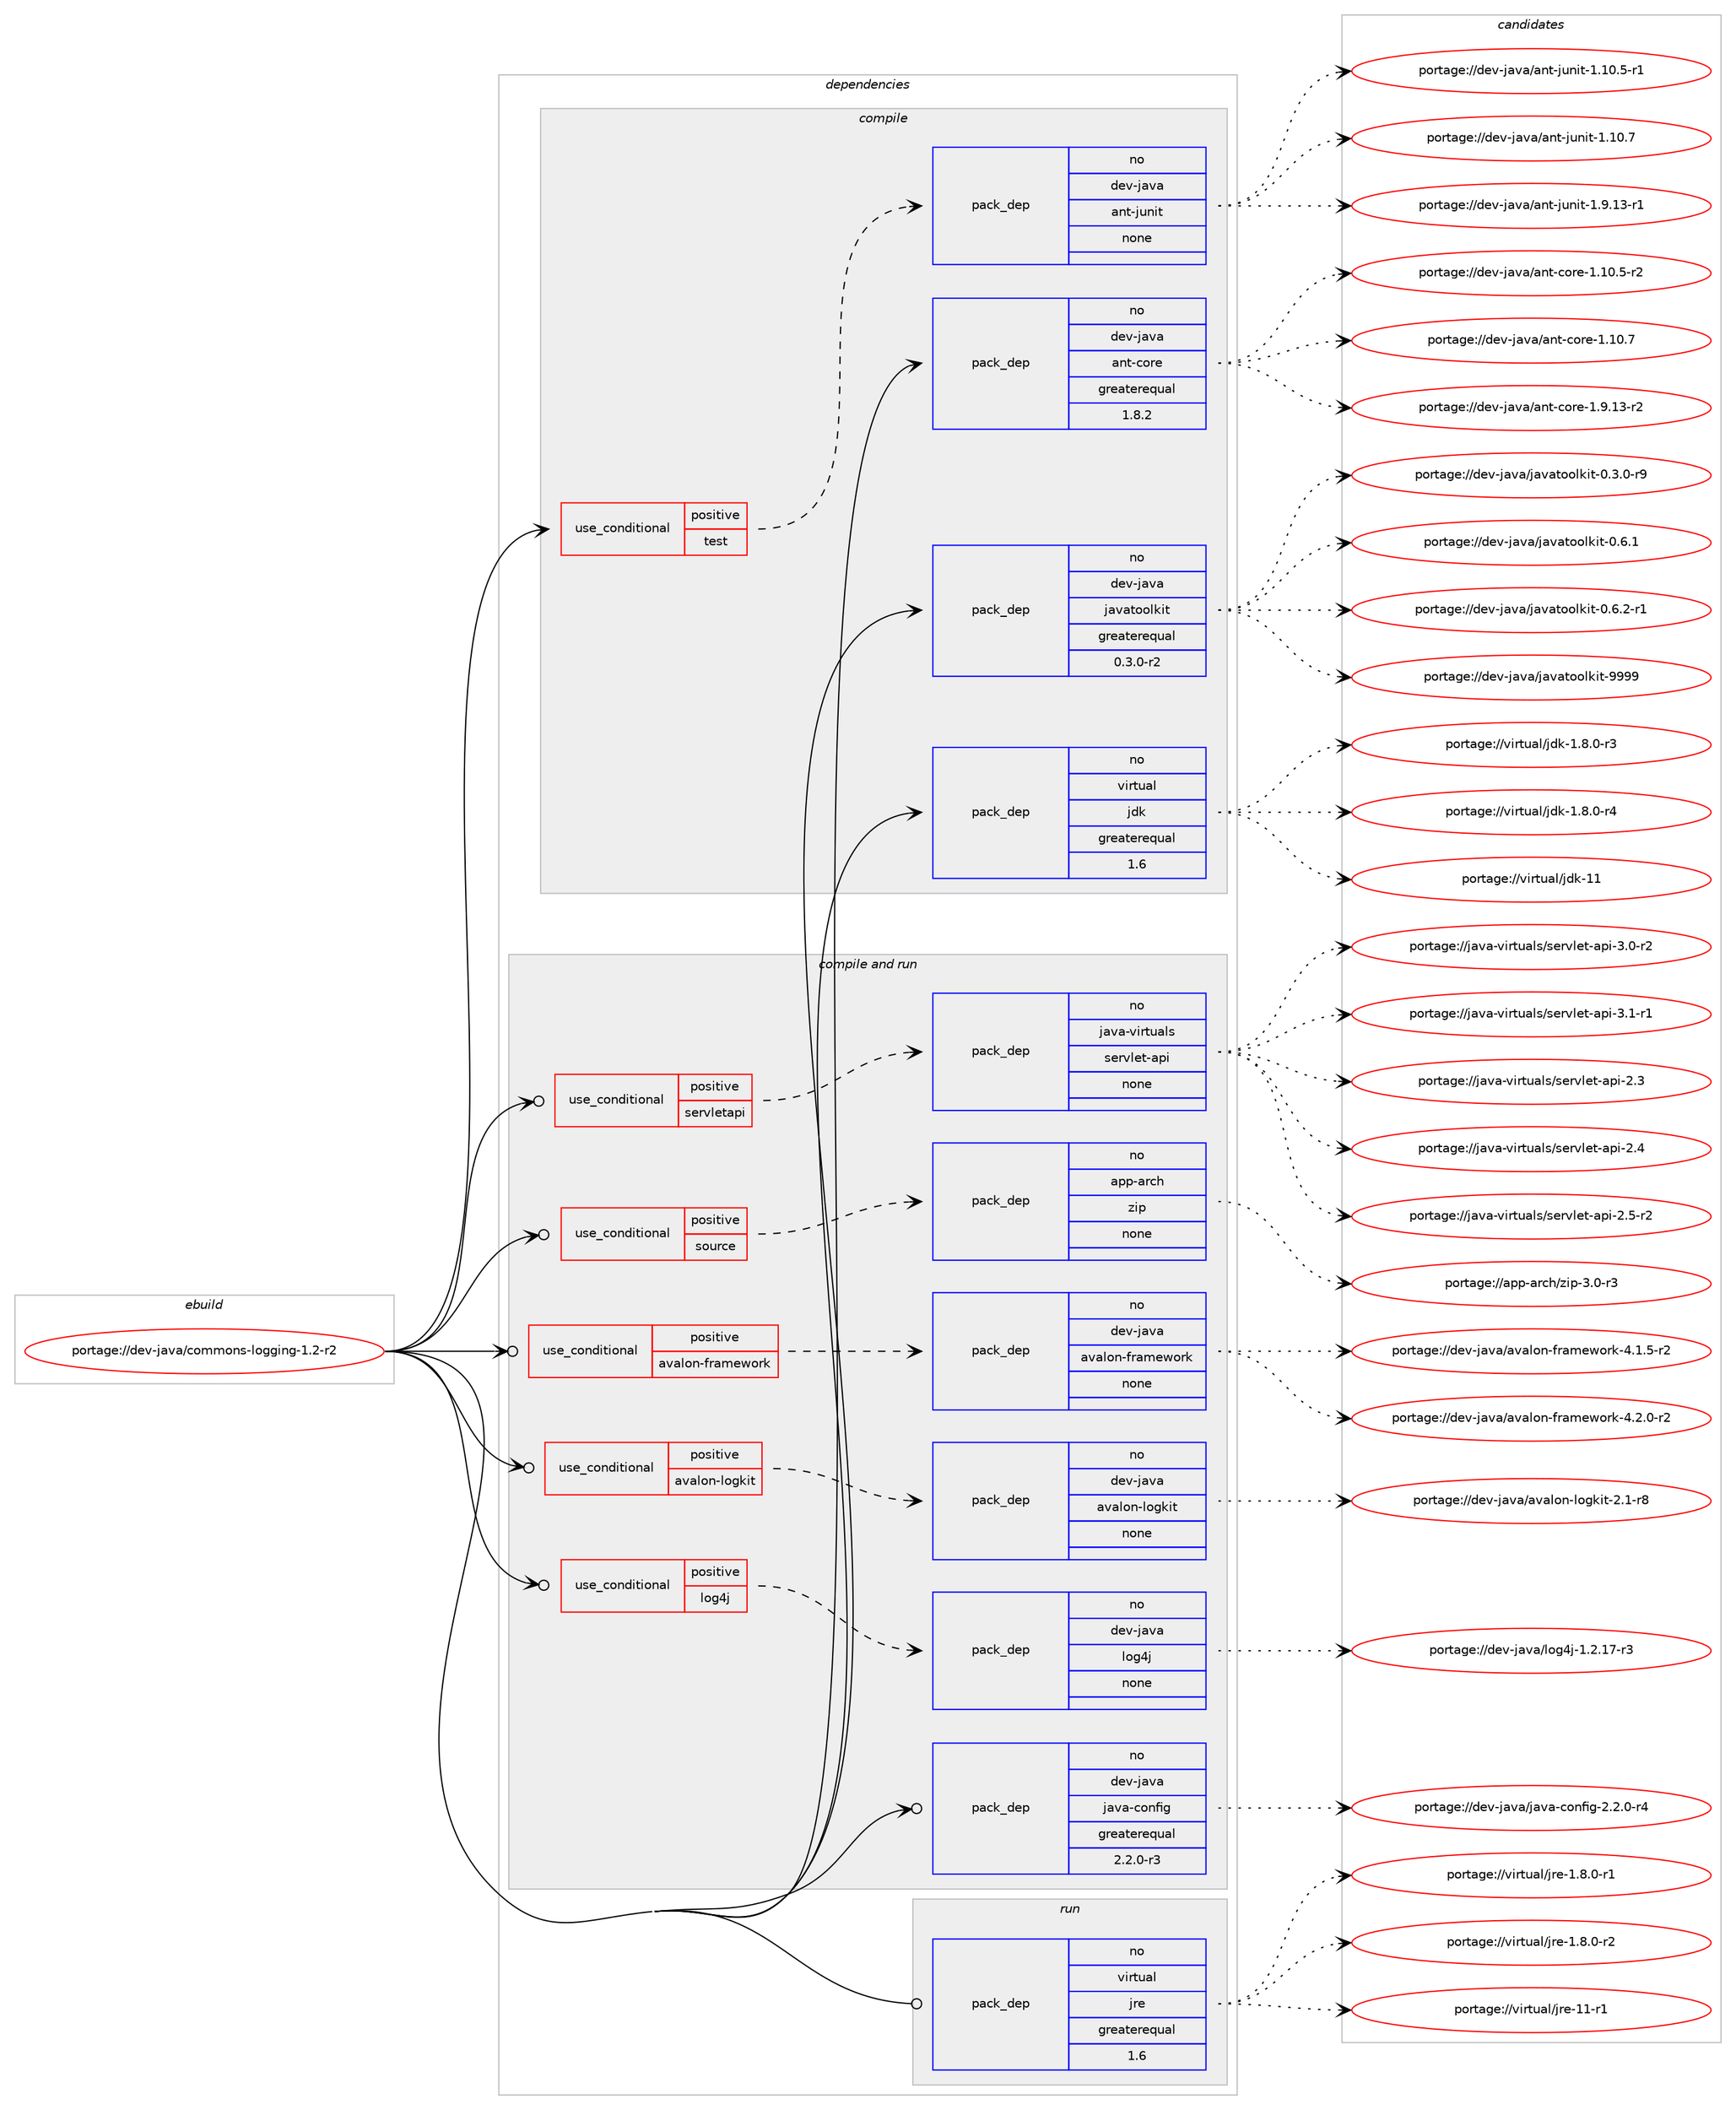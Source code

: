 digraph prolog {

# *************
# Graph options
# *************

newrank=true;
concentrate=true;
compound=true;
graph [rankdir=LR,fontname=Helvetica,fontsize=10,ranksep=1.5];#, ranksep=2.5, nodesep=0.2];
edge  [arrowhead=vee];
node  [fontname=Helvetica,fontsize=10];

# **********
# The ebuild
# **********

subgraph cluster_leftcol {
color=gray;
rank=same;
label=<<i>ebuild</i>>;
id [label="portage://dev-java/commons-logging-1.2-r2", color=red, width=4, href="../dev-java/commons-logging-1.2-r2.svg"];
}

# ****************
# The dependencies
# ****************

subgraph cluster_midcol {
color=gray;
label=<<i>dependencies</i>>;
subgraph cluster_compile {
fillcolor="#eeeeee";
style=filled;
label=<<i>compile</i>>;
subgraph cond18174 {
dependency87428 [label=<<TABLE BORDER="0" CELLBORDER="1" CELLSPACING="0" CELLPADDING="4"><TR><TD ROWSPAN="3" CELLPADDING="10">use_conditional</TD></TR><TR><TD>positive</TD></TR><TR><TD>test</TD></TR></TABLE>>, shape=none, color=red];
subgraph pack66539 {
dependency87429 [label=<<TABLE BORDER="0" CELLBORDER="1" CELLSPACING="0" CELLPADDING="4" WIDTH="220"><TR><TD ROWSPAN="6" CELLPADDING="30">pack_dep</TD></TR><TR><TD WIDTH="110">no</TD></TR><TR><TD>dev-java</TD></TR><TR><TD>ant-junit</TD></TR><TR><TD>none</TD></TR><TR><TD></TD></TR></TABLE>>, shape=none, color=blue];
}
dependency87428:e -> dependency87429:w [weight=20,style="dashed",arrowhead="vee"];
}
id:e -> dependency87428:w [weight=20,style="solid",arrowhead="vee"];
subgraph pack66540 {
dependency87430 [label=<<TABLE BORDER="0" CELLBORDER="1" CELLSPACING="0" CELLPADDING="4" WIDTH="220"><TR><TD ROWSPAN="6" CELLPADDING="30">pack_dep</TD></TR><TR><TD WIDTH="110">no</TD></TR><TR><TD>dev-java</TD></TR><TR><TD>ant-core</TD></TR><TR><TD>greaterequal</TD></TR><TR><TD>1.8.2</TD></TR></TABLE>>, shape=none, color=blue];
}
id:e -> dependency87430:w [weight=20,style="solid",arrowhead="vee"];
subgraph pack66541 {
dependency87431 [label=<<TABLE BORDER="0" CELLBORDER="1" CELLSPACING="0" CELLPADDING="4" WIDTH="220"><TR><TD ROWSPAN="6" CELLPADDING="30">pack_dep</TD></TR><TR><TD WIDTH="110">no</TD></TR><TR><TD>dev-java</TD></TR><TR><TD>javatoolkit</TD></TR><TR><TD>greaterequal</TD></TR><TR><TD>0.3.0-r2</TD></TR></TABLE>>, shape=none, color=blue];
}
id:e -> dependency87431:w [weight=20,style="solid",arrowhead="vee"];
subgraph pack66542 {
dependency87432 [label=<<TABLE BORDER="0" CELLBORDER="1" CELLSPACING="0" CELLPADDING="4" WIDTH="220"><TR><TD ROWSPAN="6" CELLPADDING="30">pack_dep</TD></TR><TR><TD WIDTH="110">no</TD></TR><TR><TD>virtual</TD></TR><TR><TD>jdk</TD></TR><TR><TD>greaterequal</TD></TR><TR><TD>1.6</TD></TR></TABLE>>, shape=none, color=blue];
}
id:e -> dependency87432:w [weight=20,style="solid",arrowhead="vee"];
}
subgraph cluster_compileandrun {
fillcolor="#eeeeee";
style=filled;
label=<<i>compile and run</i>>;
subgraph cond18175 {
dependency87433 [label=<<TABLE BORDER="0" CELLBORDER="1" CELLSPACING="0" CELLPADDING="4"><TR><TD ROWSPAN="3" CELLPADDING="10">use_conditional</TD></TR><TR><TD>positive</TD></TR><TR><TD>avalon-framework</TD></TR></TABLE>>, shape=none, color=red];
subgraph pack66543 {
dependency87434 [label=<<TABLE BORDER="0" CELLBORDER="1" CELLSPACING="0" CELLPADDING="4" WIDTH="220"><TR><TD ROWSPAN="6" CELLPADDING="30">pack_dep</TD></TR><TR><TD WIDTH="110">no</TD></TR><TR><TD>dev-java</TD></TR><TR><TD>avalon-framework</TD></TR><TR><TD>none</TD></TR><TR><TD></TD></TR></TABLE>>, shape=none, color=blue];
}
dependency87433:e -> dependency87434:w [weight=20,style="dashed",arrowhead="vee"];
}
id:e -> dependency87433:w [weight=20,style="solid",arrowhead="odotvee"];
subgraph cond18176 {
dependency87435 [label=<<TABLE BORDER="0" CELLBORDER="1" CELLSPACING="0" CELLPADDING="4"><TR><TD ROWSPAN="3" CELLPADDING="10">use_conditional</TD></TR><TR><TD>positive</TD></TR><TR><TD>avalon-logkit</TD></TR></TABLE>>, shape=none, color=red];
subgraph pack66544 {
dependency87436 [label=<<TABLE BORDER="0" CELLBORDER="1" CELLSPACING="0" CELLPADDING="4" WIDTH="220"><TR><TD ROWSPAN="6" CELLPADDING="30">pack_dep</TD></TR><TR><TD WIDTH="110">no</TD></TR><TR><TD>dev-java</TD></TR><TR><TD>avalon-logkit</TD></TR><TR><TD>none</TD></TR><TR><TD></TD></TR></TABLE>>, shape=none, color=blue];
}
dependency87435:e -> dependency87436:w [weight=20,style="dashed",arrowhead="vee"];
}
id:e -> dependency87435:w [weight=20,style="solid",arrowhead="odotvee"];
subgraph cond18177 {
dependency87437 [label=<<TABLE BORDER="0" CELLBORDER="1" CELLSPACING="0" CELLPADDING="4"><TR><TD ROWSPAN="3" CELLPADDING="10">use_conditional</TD></TR><TR><TD>positive</TD></TR><TR><TD>log4j</TD></TR></TABLE>>, shape=none, color=red];
subgraph pack66545 {
dependency87438 [label=<<TABLE BORDER="0" CELLBORDER="1" CELLSPACING="0" CELLPADDING="4" WIDTH="220"><TR><TD ROWSPAN="6" CELLPADDING="30">pack_dep</TD></TR><TR><TD WIDTH="110">no</TD></TR><TR><TD>dev-java</TD></TR><TR><TD>log4j</TD></TR><TR><TD>none</TD></TR><TR><TD></TD></TR></TABLE>>, shape=none, color=blue];
}
dependency87437:e -> dependency87438:w [weight=20,style="dashed",arrowhead="vee"];
}
id:e -> dependency87437:w [weight=20,style="solid",arrowhead="odotvee"];
subgraph cond18178 {
dependency87439 [label=<<TABLE BORDER="0" CELLBORDER="1" CELLSPACING="0" CELLPADDING="4"><TR><TD ROWSPAN="3" CELLPADDING="10">use_conditional</TD></TR><TR><TD>positive</TD></TR><TR><TD>servletapi</TD></TR></TABLE>>, shape=none, color=red];
subgraph pack66546 {
dependency87440 [label=<<TABLE BORDER="0" CELLBORDER="1" CELLSPACING="0" CELLPADDING="4" WIDTH="220"><TR><TD ROWSPAN="6" CELLPADDING="30">pack_dep</TD></TR><TR><TD WIDTH="110">no</TD></TR><TR><TD>java-virtuals</TD></TR><TR><TD>servlet-api</TD></TR><TR><TD>none</TD></TR><TR><TD></TD></TR></TABLE>>, shape=none, color=blue];
}
dependency87439:e -> dependency87440:w [weight=20,style="dashed",arrowhead="vee"];
}
id:e -> dependency87439:w [weight=20,style="solid",arrowhead="odotvee"];
subgraph cond18179 {
dependency87441 [label=<<TABLE BORDER="0" CELLBORDER="1" CELLSPACING="0" CELLPADDING="4"><TR><TD ROWSPAN="3" CELLPADDING="10">use_conditional</TD></TR><TR><TD>positive</TD></TR><TR><TD>source</TD></TR></TABLE>>, shape=none, color=red];
subgraph pack66547 {
dependency87442 [label=<<TABLE BORDER="0" CELLBORDER="1" CELLSPACING="0" CELLPADDING="4" WIDTH="220"><TR><TD ROWSPAN="6" CELLPADDING="30">pack_dep</TD></TR><TR><TD WIDTH="110">no</TD></TR><TR><TD>app-arch</TD></TR><TR><TD>zip</TD></TR><TR><TD>none</TD></TR><TR><TD></TD></TR></TABLE>>, shape=none, color=blue];
}
dependency87441:e -> dependency87442:w [weight=20,style="dashed",arrowhead="vee"];
}
id:e -> dependency87441:w [weight=20,style="solid",arrowhead="odotvee"];
subgraph pack66548 {
dependency87443 [label=<<TABLE BORDER="0" CELLBORDER="1" CELLSPACING="0" CELLPADDING="4" WIDTH="220"><TR><TD ROWSPAN="6" CELLPADDING="30">pack_dep</TD></TR><TR><TD WIDTH="110">no</TD></TR><TR><TD>dev-java</TD></TR><TR><TD>java-config</TD></TR><TR><TD>greaterequal</TD></TR><TR><TD>2.2.0-r3</TD></TR></TABLE>>, shape=none, color=blue];
}
id:e -> dependency87443:w [weight=20,style="solid",arrowhead="odotvee"];
}
subgraph cluster_run {
fillcolor="#eeeeee";
style=filled;
label=<<i>run</i>>;
subgraph pack66549 {
dependency87444 [label=<<TABLE BORDER="0" CELLBORDER="1" CELLSPACING="0" CELLPADDING="4" WIDTH="220"><TR><TD ROWSPAN="6" CELLPADDING="30">pack_dep</TD></TR><TR><TD WIDTH="110">no</TD></TR><TR><TD>virtual</TD></TR><TR><TD>jre</TD></TR><TR><TD>greaterequal</TD></TR><TR><TD>1.6</TD></TR></TABLE>>, shape=none, color=blue];
}
id:e -> dependency87444:w [weight=20,style="solid",arrowhead="odot"];
}
}

# **************
# The candidates
# **************

subgraph cluster_choices {
rank=same;
color=gray;
label=<<i>candidates</i>>;

subgraph choice66539 {
color=black;
nodesep=1;
choiceportage100101118451069711897479711011645106117110105116454946494846534511449 [label="portage://dev-java/ant-junit-1.10.5-r1", color=red, width=4,href="../dev-java/ant-junit-1.10.5-r1.svg"];
choiceportage10010111845106971189747971101164510611711010511645494649484655 [label="portage://dev-java/ant-junit-1.10.7", color=red, width=4,href="../dev-java/ant-junit-1.10.7.svg"];
choiceportage100101118451069711897479711011645106117110105116454946574649514511449 [label="portage://dev-java/ant-junit-1.9.13-r1", color=red, width=4,href="../dev-java/ant-junit-1.9.13-r1.svg"];
dependency87429:e -> choiceportage100101118451069711897479711011645106117110105116454946494846534511449:w [style=dotted,weight="100"];
dependency87429:e -> choiceportage10010111845106971189747971101164510611711010511645494649484655:w [style=dotted,weight="100"];
dependency87429:e -> choiceportage100101118451069711897479711011645106117110105116454946574649514511449:w [style=dotted,weight="100"];
}
subgraph choice66540 {
color=black;
nodesep=1;
choiceportage10010111845106971189747971101164599111114101454946494846534511450 [label="portage://dev-java/ant-core-1.10.5-r2", color=red, width=4,href="../dev-java/ant-core-1.10.5-r2.svg"];
choiceportage1001011184510697118974797110116459911111410145494649484655 [label="portage://dev-java/ant-core-1.10.7", color=red, width=4,href="../dev-java/ant-core-1.10.7.svg"];
choiceportage10010111845106971189747971101164599111114101454946574649514511450 [label="portage://dev-java/ant-core-1.9.13-r2", color=red, width=4,href="../dev-java/ant-core-1.9.13-r2.svg"];
dependency87430:e -> choiceportage10010111845106971189747971101164599111114101454946494846534511450:w [style=dotted,weight="100"];
dependency87430:e -> choiceportage1001011184510697118974797110116459911111410145494649484655:w [style=dotted,weight="100"];
dependency87430:e -> choiceportage10010111845106971189747971101164599111114101454946574649514511450:w [style=dotted,weight="100"];
}
subgraph choice66541 {
color=black;
nodesep=1;
choiceportage1001011184510697118974710697118971161111111081071051164548465146484511457 [label="portage://dev-java/javatoolkit-0.3.0-r9", color=red, width=4,href="../dev-java/javatoolkit-0.3.0-r9.svg"];
choiceportage100101118451069711897471069711897116111111108107105116454846544649 [label="portage://dev-java/javatoolkit-0.6.1", color=red, width=4,href="../dev-java/javatoolkit-0.6.1.svg"];
choiceportage1001011184510697118974710697118971161111111081071051164548465446504511449 [label="portage://dev-java/javatoolkit-0.6.2-r1", color=red, width=4,href="../dev-java/javatoolkit-0.6.2-r1.svg"];
choiceportage1001011184510697118974710697118971161111111081071051164557575757 [label="portage://dev-java/javatoolkit-9999", color=red, width=4,href="../dev-java/javatoolkit-9999.svg"];
dependency87431:e -> choiceportage1001011184510697118974710697118971161111111081071051164548465146484511457:w [style=dotted,weight="100"];
dependency87431:e -> choiceportage100101118451069711897471069711897116111111108107105116454846544649:w [style=dotted,weight="100"];
dependency87431:e -> choiceportage1001011184510697118974710697118971161111111081071051164548465446504511449:w [style=dotted,weight="100"];
dependency87431:e -> choiceportage1001011184510697118974710697118971161111111081071051164557575757:w [style=dotted,weight="100"];
}
subgraph choice66542 {
color=black;
nodesep=1;
choiceportage11810511411611797108471061001074549465646484511451 [label="portage://virtual/jdk-1.8.0-r3", color=red, width=4,href="../virtual/jdk-1.8.0-r3.svg"];
choiceportage11810511411611797108471061001074549465646484511452 [label="portage://virtual/jdk-1.8.0-r4", color=red, width=4,href="../virtual/jdk-1.8.0-r4.svg"];
choiceportage1181051141161179710847106100107454949 [label="portage://virtual/jdk-11", color=red, width=4,href="../virtual/jdk-11.svg"];
dependency87432:e -> choiceportage11810511411611797108471061001074549465646484511451:w [style=dotted,weight="100"];
dependency87432:e -> choiceportage11810511411611797108471061001074549465646484511452:w [style=dotted,weight="100"];
dependency87432:e -> choiceportage1181051141161179710847106100107454949:w [style=dotted,weight="100"];
}
subgraph choice66543 {
color=black;
nodesep=1;
choiceportage10010111845106971189747971189710811111045102114971091011191111141074552464946534511450 [label="portage://dev-java/avalon-framework-4.1.5-r2", color=red, width=4,href="../dev-java/avalon-framework-4.1.5-r2.svg"];
choiceportage10010111845106971189747971189710811111045102114971091011191111141074552465046484511450 [label="portage://dev-java/avalon-framework-4.2.0-r2", color=red, width=4,href="../dev-java/avalon-framework-4.2.0-r2.svg"];
dependency87434:e -> choiceportage10010111845106971189747971189710811111045102114971091011191111141074552464946534511450:w [style=dotted,weight="100"];
dependency87434:e -> choiceportage10010111845106971189747971189710811111045102114971091011191111141074552465046484511450:w [style=dotted,weight="100"];
}
subgraph choice66544 {
color=black;
nodesep=1;
choiceportage10010111845106971189747971189710811111045108111103107105116455046494511456 [label="portage://dev-java/avalon-logkit-2.1-r8", color=red, width=4,href="../dev-java/avalon-logkit-2.1-r8.svg"];
dependency87436:e -> choiceportage10010111845106971189747971189710811111045108111103107105116455046494511456:w [style=dotted,weight="100"];
}
subgraph choice66545 {
color=black;
nodesep=1;
choiceportage1001011184510697118974710811110352106454946504649554511451 [label="portage://dev-java/log4j-1.2.17-r3", color=red, width=4,href="../dev-java/log4j-1.2.17-r3.svg"];
dependency87438:e -> choiceportage1001011184510697118974710811110352106454946504649554511451:w [style=dotted,weight="100"];
}
subgraph choice66546 {
color=black;
nodesep=1;
choiceportage1069711897451181051141161179710811547115101114118108101116459711210545504651 [label="portage://java-virtuals/servlet-api-2.3", color=red, width=4,href="../java-virtuals/servlet-api-2.3.svg"];
choiceportage1069711897451181051141161179710811547115101114118108101116459711210545504652 [label="portage://java-virtuals/servlet-api-2.4", color=red, width=4,href="../java-virtuals/servlet-api-2.4.svg"];
choiceportage10697118974511810511411611797108115471151011141181081011164597112105455046534511450 [label="portage://java-virtuals/servlet-api-2.5-r2", color=red, width=4,href="../java-virtuals/servlet-api-2.5-r2.svg"];
choiceportage10697118974511810511411611797108115471151011141181081011164597112105455146484511450 [label="portage://java-virtuals/servlet-api-3.0-r2", color=red, width=4,href="../java-virtuals/servlet-api-3.0-r2.svg"];
choiceportage10697118974511810511411611797108115471151011141181081011164597112105455146494511449 [label="portage://java-virtuals/servlet-api-3.1-r1", color=red, width=4,href="../java-virtuals/servlet-api-3.1-r1.svg"];
dependency87440:e -> choiceportage1069711897451181051141161179710811547115101114118108101116459711210545504651:w [style=dotted,weight="100"];
dependency87440:e -> choiceportage1069711897451181051141161179710811547115101114118108101116459711210545504652:w [style=dotted,weight="100"];
dependency87440:e -> choiceportage10697118974511810511411611797108115471151011141181081011164597112105455046534511450:w [style=dotted,weight="100"];
dependency87440:e -> choiceportage10697118974511810511411611797108115471151011141181081011164597112105455146484511450:w [style=dotted,weight="100"];
dependency87440:e -> choiceportage10697118974511810511411611797108115471151011141181081011164597112105455146494511449:w [style=dotted,weight="100"];
}
subgraph choice66547 {
color=black;
nodesep=1;
choiceportage9711211245971149910447122105112455146484511451 [label="portage://app-arch/zip-3.0-r3", color=red, width=4,href="../app-arch/zip-3.0-r3.svg"];
dependency87442:e -> choiceportage9711211245971149910447122105112455146484511451:w [style=dotted,weight="100"];
}
subgraph choice66548 {
color=black;
nodesep=1;
choiceportage10010111845106971189747106971189745991111101021051034550465046484511452 [label="portage://dev-java/java-config-2.2.0-r4", color=red, width=4,href="../dev-java/java-config-2.2.0-r4.svg"];
dependency87443:e -> choiceportage10010111845106971189747106971189745991111101021051034550465046484511452:w [style=dotted,weight="100"];
}
subgraph choice66549 {
color=black;
nodesep=1;
choiceportage11810511411611797108471061141014549465646484511449 [label="portage://virtual/jre-1.8.0-r1", color=red, width=4,href="../virtual/jre-1.8.0-r1.svg"];
choiceportage11810511411611797108471061141014549465646484511450 [label="portage://virtual/jre-1.8.0-r2", color=red, width=4,href="../virtual/jre-1.8.0-r2.svg"];
choiceportage11810511411611797108471061141014549494511449 [label="portage://virtual/jre-11-r1", color=red, width=4,href="../virtual/jre-11-r1.svg"];
dependency87444:e -> choiceportage11810511411611797108471061141014549465646484511449:w [style=dotted,weight="100"];
dependency87444:e -> choiceportage11810511411611797108471061141014549465646484511450:w [style=dotted,weight="100"];
dependency87444:e -> choiceportage11810511411611797108471061141014549494511449:w [style=dotted,weight="100"];
}
}

}

